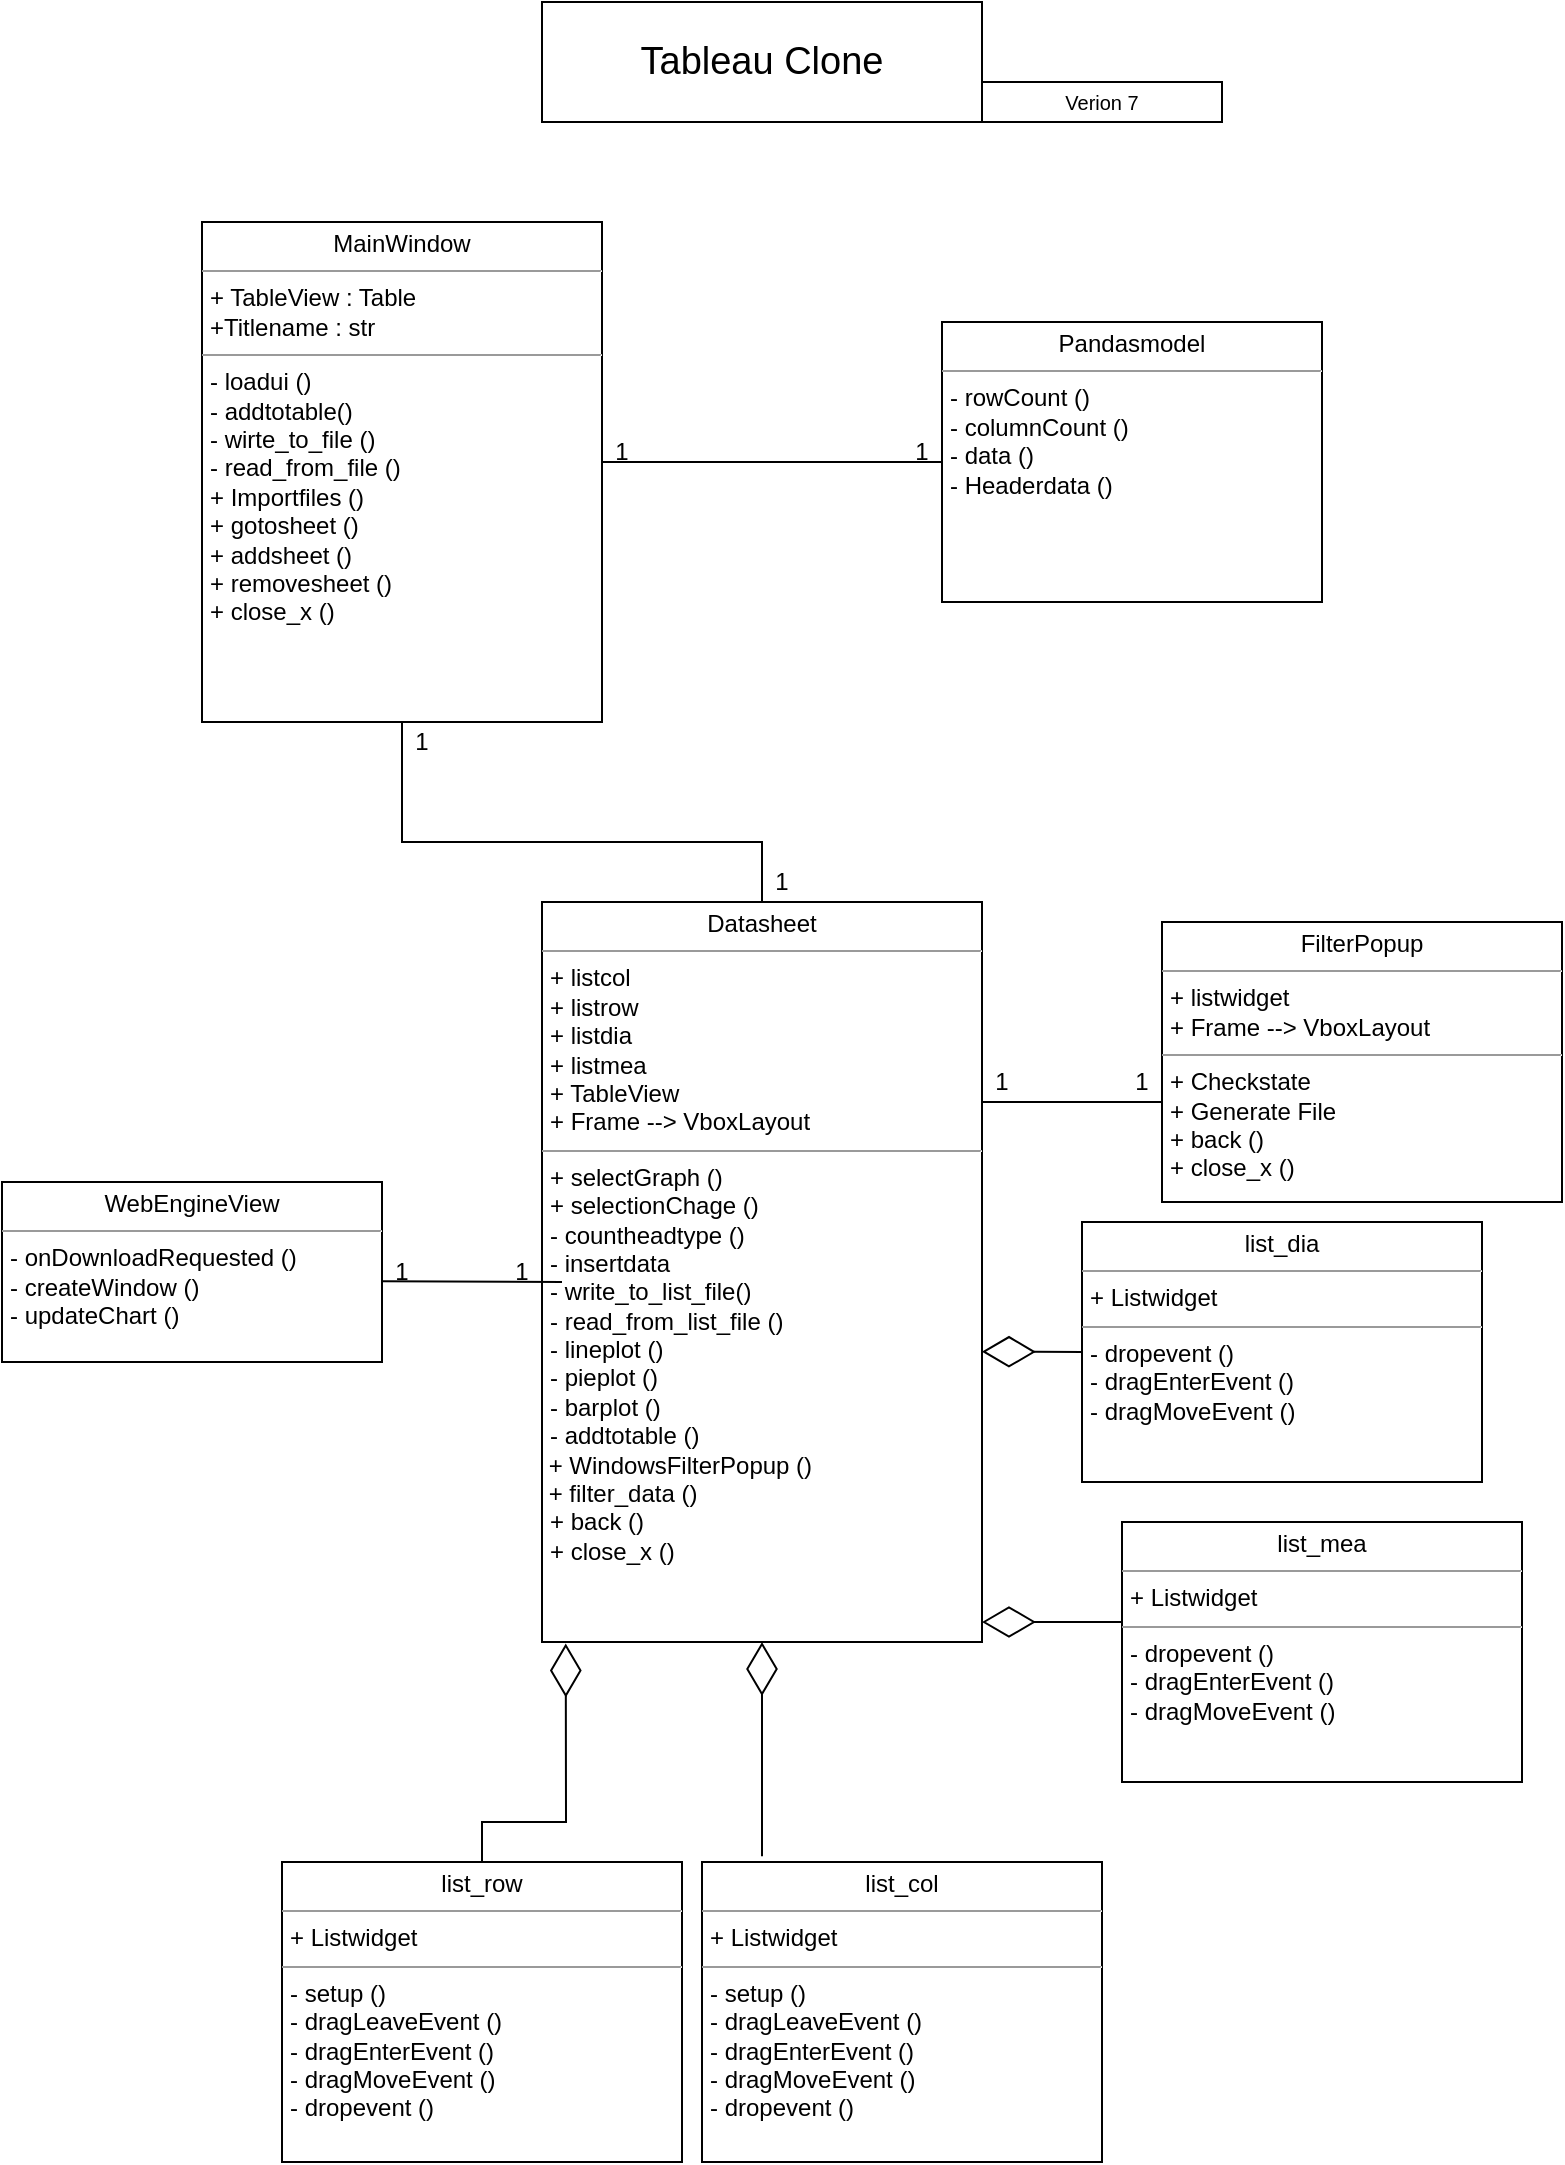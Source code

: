 <mxfile version="16.5.3" type="github"><diagram id="panOg57hfxrcQGpHvPJc" name="Page-1"><mxGraphModel dx="1560" dy="889" grid="1" gridSize="10" guides="1" tooltips="1" connect="1" arrows="1" fold="1" page="1" pageScale="1" pageWidth="827" pageHeight="1169" math="0" shadow="0"><root><mxCell id="0"/><mxCell id="1" parent="0"/><mxCell id="cvQjV-5X2mngGm0ExMAM-5" value="&lt;p style=&quot;margin: 0px ; margin-top: 4px ; text-align: center&quot;&gt;MainWindow&lt;/p&gt;&lt;hr size=&quot;1&quot;&gt;&lt;p style=&quot;margin: 0px ; margin-left: 4px&quot;&gt;+ TableView : Table&lt;br&gt;&lt;/p&gt;&lt;p style=&quot;margin: 0px ; margin-left: 4px&quot;&gt;+Titlename : str&lt;/p&gt;&lt;hr size=&quot;1&quot;&gt;&lt;p style=&quot;margin: 0px ; margin-left: 4px&quot;&gt;- loadui ()&lt;/p&gt;&lt;p style=&quot;margin: 0px ; margin-left: 4px&quot;&gt;- addtotable()&lt;br&gt;&lt;/p&gt;&lt;p style=&quot;margin: 0px 0px 0px 4px&quot;&gt;- wirte_to_file ()&lt;/p&gt;&lt;p style=&quot;margin: 0px 0px 0px 4px&quot;&gt;- read_from_file ()&lt;/p&gt;&lt;p style=&quot;margin: 0px ; margin-left: 4px&quot;&gt;+ Importfiles ()&amp;nbsp;&lt;br&gt;&lt;/p&gt;&lt;p style=&quot;margin: 0px 0px 0px 4px&quot;&gt;+ gotosheet ()&lt;/p&gt;&lt;p style=&quot;margin: 0px 0px 0px 4px&quot;&gt;+ addsheet ()&lt;/p&gt;&lt;p style=&quot;margin: 0px 0px 0px 4px&quot;&gt;+ removesheet ()&amp;nbsp;&lt;/p&gt;&lt;p style=&quot;margin: 0px ; margin-left: 4px&quot;&gt;+ close_x ()&lt;/p&gt;&lt;p style=&quot;margin: 0px ; margin-left: 4px&quot;&gt;&lt;br&gt;&lt;/p&gt;" style="verticalAlign=top;align=left;overflow=fill;fontSize=12;fontFamily=Helvetica;html=1;" parent="1" vertex="1"><mxGeometry x="140" y="160" width="200" height="250" as="geometry"/></mxCell><mxCell id="cvQjV-5X2mngGm0ExMAM-11" value="&lt;p style=&quot;margin: 0px ; margin-top: 4px ; text-align: center&quot;&gt;Pandasmodel&lt;/p&gt;&lt;hr size=&quot;1&quot;&gt;&lt;p style=&quot;margin: 0px ; margin-left: 4px&quot;&gt;- rowCount ()&lt;/p&gt;&lt;p style=&quot;margin: 0px ; margin-left: 4px&quot;&gt;- columnCount ()&lt;/p&gt;&lt;p style=&quot;margin: 0px ; margin-left: 4px&quot;&gt;&lt;span&gt;- data ()&lt;/span&gt;&lt;br&gt;&lt;/p&gt;&lt;p style=&quot;margin: 0px ; margin-left: 4px&quot;&gt;- Headerdata ()&lt;/p&gt;" style="verticalAlign=top;align=left;overflow=fill;fontSize=12;fontFamily=Helvetica;html=1;" parent="1" vertex="1"><mxGeometry x="510" y="210" width="190" height="140" as="geometry"/></mxCell><mxCell id="zzziiTx687vm24tdYh-Z-1" value="&lt;p style=&quot;margin: 0px ; margin-top: 4px ; text-align: center&quot;&gt;list_row&lt;/p&gt;&lt;hr size=&quot;1&quot;&gt;&lt;p style=&quot;margin: 0px ; margin-left: 4px&quot;&gt;+ Listwidget&lt;/p&gt;&lt;hr size=&quot;1&quot;&gt;&lt;p style=&quot;margin: 0px ; margin-left: 4px&quot;&gt;- setup ()&lt;/p&gt;&lt;p style=&quot;margin: 0px ; margin-left: 4px&quot;&gt;- dragLeaveEvent ()&lt;/p&gt;&lt;p style=&quot;margin: 0px ; margin-left: 4px&quot;&gt;- dragEnterEvent ()&lt;/p&gt;&lt;p style=&quot;margin: 0px ; margin-left: 4px&quot;&gt;- dragMoveEvent ()&lt;/p&gt;&lt;p style=&quot;margin: 0px ; margin-left: 4px&quot;&gt;- dropevent ()&lt;br&gt;&lt;/p&gt;" style="verticalAlign=top;align=left;overflow=fill;fontSize=12;fontFamily=Helvetica;html=1;" parent="1" vertex="1"><mxGeometry x="180" y="980" width="200" height="150" as="geometry"/></mxCell><mxCell id="zzziiTx687vm24tdYh-Z-2" value="" style="endArrow=none;html=1;rounded=0;entryX=0;entryY=0.5;entryDx=0;entryDy=0;startArrow=none;" parent="1" target="cvQjV-5X2mngGm0ExMAM-11" edge="1"><mxGeometry width="50" height="50" relative="1" as="geometry"><mxPoint x="340" y="280" as="sourcePoint"/><mxPoint x="440" y="340" as="targetPoint"/><Array as="points"/></mxGeometry></mxCell><mxCell id="zzziiTx687vm24tdYh-Z-4" value="1" style="text;html=1;strokeColor=none;fillColor=none;align=center;verticalAlign=middle;whiteSpace=wrap;rounded=0;" parent="1" vertex="1"><mxGeometry x="490" y="260" width="20" height="30" as="geometry"/></mxCell><mxCell id="zzziiTx687vm24tdYh-Z-5" value="&lt;p style=&quot;margin: 0px ; margin-top: 4px ; text-align: center&quot;&gt;Datasheet&lt;/p&gt;&lt;hr size=&quot;1&quot;&gt;&lt;p style=&quot;margin: 0px ; margin-left: 4px&quot;&gt;+ listcol&lt;br&gt;&lt;/p&gt;&lt;p style=&quot;margin: 0px ; margin-left: 4px&quot;&gt;+ listrow&lt;/p&gt;&lt;p style=&quot;margin: 0px ; margin-left: 4px&quot;&gt;+ listdia&lt;/p&gt;&lt;p style=&quot;margin: 0px ; margin-left: 4px&quot;&gt;+ listmea&lt;/p&gt;&lt;p style=&quot;margin: 0px ; margin-left: 4px&quot;&gt;+ TableView&lt;/p&gt;&lt;p style=&quot;margin: 0px ; margin-left: 4px&quot;&gt;&lt;span&gt;+ Frame --&amp;gt; VboxLayout&lt;/span&gt;&lt;br&gt;&lt;/p&gt;&lt;hr size=&quot;1&quot;&gt;&lt;p style=&quot;margin: 0px ; margin-left: 4px&quot;&gt;+ selectGraph ()&lt;/p&gt;&lt;p style=&quot;margin: 0px ; margin-left: 4px&quot;&gt;+ selectionChage ()&lt;/p&gt;&lt;p style=&quot;margin: 0px ; margin-left: 4px&quot;&gt;&lt;span&gt;- countheadtype ()&lt;/span&gt;&lt;br&gt;&lt;/p&gt;&lt;p style=&quot;margin: 0px ; margin-left: 4px&quot;&gt;- insertdata&lt;span&gt;&lt;br&gt;&lt;/span&gt;&lt;/p&gt;&lt;p style=&quot;margin: 0px ; margin-left: 4px&quot;&gt;- write_to_list_file()&lt;br&gt;&lt;/p&gt;&lt;p style=&quot;margin: 0px ; margin-left: 4px&quot;&gt;- read_from_list_file ()&lt;/p&gt;&lt;p style=&quot;margin: 0px ; margin-left: 4px&quot;&gt;- lineplot ()&lt;br&gt;- pieplot ()&lt;/p&gt;&lt;p style=&quot;margin: 0px ; margin-left: 4px&quot;&gt;- barplot ()&lt;/p&gt;&lt;p style=&quot;margin: 0px ; margin-left: 4px&quot;&gt;&lt;span&gt;- addtotable ()&lt;/span&gt;&lt;/p&gt;&amp;nbsp;+ WindowsFilterPopup ()&lt;br&gt;&amp;nbsp;+ filter_data ()&lt;br&gt;&lt;p style=&quot;margin: 0px ; margin-left: 4px&quot;&gt;&lt;span&gt;+ back ()&amp;nbsp;&lt;/span&gt;&lt;/p&gt;&lt;p style=&quot;margin: 0px ; margin-left: 4px&quot;&gt;+ close_x ()&lt;/p&gt;&lt;p style=&quot;margin: 0px ; margin-left: 4px&quot;&gt;&lt;br&gt;&lt;/p&gt;" style="verticalAlign=top;align=left;overflow=fill;fontSize=12;fontFamily=Helvetica;html=1;" parent="1" vertex="1"><mxGeometry x="310" y="500" width="220" height="370" as="geometry"/></mxCell><mxCell id="zzziiTx687vm24tdYh-Z-6" value="" style="endArrow=none;html=1;rounded=0;entryX=0;entryY=1;entryDx=0;entryDy=0;exitX=0;exitY=0;exitDx=0;exitDy=0;" parent="1" source="zzziiTx687vm24tdYh-Z-7" target="zzziiTx687vm24tdYh-Z-9" edge="1"><mxGeometry width="50" height="50" relative="1" as="geometry"><mxPoint x="420" y="440" as="sourcePoint"/><mxPoint x="350" y="440" as="targetPoint"/><Array as="points"><mxPoint x="240" y="470"/><mxPoint x="420" y="470"/></Array></mxGeometry></mxCell><mxCell id="zzziiTx687vm24tdYh-Z-7" value="1" style="text;html=1;strokeColor=none;fillColor=none;align=center;verticalAlign=middle;whiteSpace=wrap;rounded=0;" parent="1" vertex="1"><mxGeometry x="240" y="410" width="20" height="20" as="geometry"/></mxCell><mxCell id="zzziiTx687vm24tdYh-Z-9" value="1" style="text;html=1;strokeColor=none;fillColor=none;align=center;verticalAlign=middle;whiteSpace=wrap;rounded=0;" parent="1" vertex="1"><mxGeometry x="420" y="480" width="20" height="20" as="geometry"/></mxCell><mxCell id="zzziiTx687vm24tdYh-Z-3" value="1" style="text;html=1;strokeColor=none;fillColor=none;align=center;verticalAlign=middle;whiteSpace=wrap;rounded=0;" parent="1" vertex="1"><mxGeometry x="340" y="260" width="20" height="30" as="geometry"/></mxCell><mxCell id="zzziiTx687vm24tdYh-Z-15" value="" style="endArrow=diamondThin;endFill=0;endSize=24;html=1;rounded=0;exitX=0.5;exitY=0;exitDx=0;exitDy=0;entryX=0.054;entryY=1.002;entryDx=0;entryDy=0;entryPerimeter=0;" parent="1" source="zzziiTx687vm24tdYh-Z-1" edge="1" target="zzziiTx687vm24tdYh-Z-5"><mxGeometry width="160" relative="1" as="geometry"><mxPoint x="570" y="810" as="sourcePoint"/><mxPoint x="390" y="810" as="targetPoint"/><Array as="points"><mxPoint x="280" y="960"/><mxPoint x="322" y="960"/></Array></mxGeometry></mxCell><mxCell id="zzziiTx687vm24tdYh-Z-16" value="&lt;p style=&quot;margin: 0px ; margin-top: 4px ; text-align: center&quot;&gt;list_dia&lt;/p&gt;&lt;hr size=&quot;1&quot;&gt;&lt;p style=&quot;margin: 0px ; margin-left: 4px&quot;&gt;+ Listwidget&lt;/p&gt;&lt;hr size=&quot;1&quot;&gt;&lt;p style=&quot;margin: 0px ; margin-left: 4px&quot;&gt;- dropevent ()&lt;/p&gt;&lt;p style=&quot;margin: 0px ; margin-left: 4px&quot;&gt;- dragEnterEvent ()&lt;/p&gt;&lt;p style=&quot;margin: 0px ; margin-left: 4px&quot;&gt;- dragMoveEvent ()&lt;/p&gt;" style="verticalAlign=top;align=left;overflow=fill;fontSize=12;fontFamily=Helvetica;html=1;" parent="1" vertex="1"><mxGeometry x="580" y="660" width="200" height="130" as="geometry"/></mxCell><mxCell id="zzziiTx687vm24tdYh-Z-20" value="&lt;font style=&quot;font-size: 19px&quot;&gt;Tableau Clone&lt;/font&gt;" style="rounded=0;whiteSpace=wrap;html=1;" parent="1" vertex="1"><mxGeometry x="310" y="50" width="220" height="60" as="geometry"/></mxCell><mxCell id="m6uUywkSEHwY5e0RCAnY-1" value="&lt;p style=&quot;margin: 0px ; margin-top: 4px ; text-align: center&quot;&gt;FilterPopup&lt;/p&gt;&lt;hr size=&quot;1&quot;&gt;&lt;p style=&quot;margin: 0px ; margin-left: 4px&quot;&gt;+ listwidget&lt;/p&gt;&lt;p style=&quot;margin: 0px ; margin-left: 4px&quot;&gt;+ Frame --&amp;gt; VboxLayout&lt;br&gt;&lt;/p&gt;&lt;hr size=&quot;1&quot;&gt;&lt;p style=&quot;margin: 0px ; margin-left: 4px&quot;&gt;+ Checkstate&lt;/p&gt;&lt;p style=&quot;margin: 0px ; margin-left: 4px&quot;&gt;+ Generate File&lt;/p&gt;&lt;p style=&quot;margin: 0px ; margin-left: 4px&quot;&gt;+ back ()&amp;nbsp;&lt;/p&gt;&lt;p style=&quot;margin: 0px ; margin-left: 4px&quot;&gt;+ close_x ()&lt;/p&gt;&lt;p style=&quot;margin: 0px ; margin-left: 4px&quot;&gt;&lt;br&gt;&lt;/p&gt;" style="verticalAlign=top;align=left;overflow=fill;fontSize=12;fontFamily=Helvetica;html=1;" vertex="1" parent="1"><mxGeometry x="620" y="510" width="200" height="140" as="geometry"/></mxCell><mxCell id="m6uUywkSEHwY5e0RCAnY-2" value="&lt;p style=&quot;margin: 0px ; margin-top: 4px ; text-align: center&quot;&gt;list_col&lt;/p&gt;&lt;hr size=&quot;1&quot;&gt;&lt;p style=&quot;margin: 0px ; margin-left: 4px&quot;&gt;+ Listwidget&lt;/p&gt;&lt;hr size=&quot;1&quot;&gt;&lt;p style=&quot;margin: 0px 0px 0px 4px&quot;&gt;- setup ()&lt;/p&gt;&lt;p style=&quot;margin: 0px 0px 0px 4px&quot;&gt;- dragLeaveEvent ()&lt;/p&gt;&lt;p style=&quot;margin: 0px 0px 0px 4px&quot;&gt;- dragEnterEvent ()&lt;/p&gt;&lt;p style=&quot;margin: 0px 0px 0px 4px&quot;&gt;- dragMoveEvent ()&lt;/p&gt;&lt;p style=&quot;margin: 0px 0px 0px 4px&quot;&gt;- dropevent ()&lt;/p&gt;" style="verticalAlign=top;align=left;overflow=fill;fontSize=12;fontFamily=Helvetica;html=1;" vertex="1" parent="1"><mxGeometry x="390" y="980" width="200" height="150" as="geometry"/></mxCell><mxCell id="m6uUywkSEHwY5e0RCAnY-3" value="" style="endArrow=diamondThin;endFill=0;endSize=24;html=1;rounded=0;exitX=0.15;exitY=-0.019;exitDx=0;exitDy=0;exitPerimeter=0;entryX=0.5;entryY=1;entryDx=0;entryDy=0;" edge="1" parent="1" source="m6uUywkSEHwY5e0RCAnY-2" target="zzziiTx687vm24tdYh-Z-5"><mxGeometry width="160" relative="1" as="geometry"><mxPoint x="290" y="900" as="sourcePoint"/><mxPoint x="470" y="940" as="targetPoint"/><Array as="points"/></mxGeometry></mxCell><mxCell id="m6uUywkSEHwY5e0RCAnY-4" value="&lt;p style=&quot;margin: 0px ; margin-top: 4px ; text-align: center&quot;&gt;list_mea&lt;/p&gt;&lt;hr size=&quot;1&quot;&gt;&lt;p style=&quot;margin: 0px ; margin-left: 4px&quot;&gt;+ Listwidget&lt;/p&gt;&lt;hr size=&quot;1&quot;&gt;&lt;p style=&quot;margin: 0px ; margin-left: 4px&quot;&gt;- dropevent ()&lt;/p&gt;&lt;p style=&quot;margin: 0px ; margin-left: 4px&quot;&gt;- dragEnterEvent ()&lt;/p&gt;&lt;p style=&quot;margin: 0px ; margin-left: 4px&quot;&gt;- dragMoveEvent ()&lt;/p&gt;" style="verticalAlign=top;align=left;overflow=fill;fontSize=12;fontFamily=Helvetica;html=1;" vertex="1" parent="1"><mxGeometry x="600" y="810" width="200" height="130" as="geometry"/></mxCell><mxCell id="m6uUywkSEHwY5e0RCAnY-5" value="" style="endArrow=diamondThin;endFill=0;endSize=24;html=1;rounded=0;" edge="1" parent="1"><mxGeometry width="160" relative="1" as="geometry"><mxPoint x="600" y="860" as="sourcePoint"/><mxPoint x="530" y="860" as="targetPoint"/><Array as="points"/></mxGeometry></mxCell><mxCell id="m6uUywkSEHwY5e0RCAnY-6" value="" style="endArrow=none;html=1;rounded=0;entryX=0;entryY=1;entryDx=0;entryDy=0;exitX=1;exitY=1;exitDx=0;exitDy=0;" edge="1" parent="1" source="m6uUywkSEHwY5e0RCAnY-8" target="m6uUywkSEHwY5e0RCAnY-7"><mxGeometry width="50" height="50" relative="1" as="geometry"><mxPoint x="430" y="400" as="sourcePoint"/><mxPoint x="430" y="510" as="targetPoint"/><Array as="points"/></mxGeometry></mxCell><mxCell id="m6uUywkSEHwY5e0RCAnY-7" value="1" style="text;html=1;strokeColor=none;fillColor=none;align=center;verticalAlign=middle;whiteSpace=wrap;rounded=0;" vertex="1" parent="1"><mxGeometry x="530" y="580" width="20" height="20" as="geometry"/></mxCell><mxCell id="m6uUywkSEHwY5e0RCAnY-8" value="1" style="text;html=1;strokeColor=none;fillColor=none;align=center;verticalAlign=middle;whiteSpace=wrap;rounded=0;" vertex="1" parent="1"><mxGeometry x="600" y="580" width="20" height="20" as="geometry"/></mxCell><mxCell id="m6uUywkSEHwY5e0RCAnY-9" value="&lt;p style=&quot;margin: 0px ; margin-top: 4px ; text-align: center&quot;&gt;WebEngineView&lt;/p&gt;&lt;hr size=&quot;1&quot;&gt;&lt;p style=&quot;margin: 0px ; margin-left: 4px&quot;&gt;-&amp;nbsp;onDownloadRequested ()&lt;/p&gt;&lt;p style=&quot;margin: 0px ; margin-left: 4px&quot;&gt;-&amp;nbsp;createWindow ()&lt;/p&gt;&lt;p style=&quot;margin: 0px ; margin-left: 4px&quot;&gt;-&amp;nbsp;updateChart ()&lt;/p&gt;" style="verticalAlign=top;align=left;overflow=fill;fontSize=12;fontFamily=Helvetica;html=1;" vertex="1" parent="1"><mxGeometry x="40" y="640" width="190" height="90" as="geometry"/></mxCell><mxCell id="m6uUywkSEHwY5e0RCAnY-10" value="" style="endArrow=none;html=1;rounded=0;startArrow=none;" edge="1" parent="1"><mxGeometry width="50" height="50" relative="1" as="geometry"><mxPoint x="230" y="689.57" as="sourcePoint"/><mxPoint x="320" y="690" as="targetPoint"/><Array as="points"/></mxGeometry></mxCell><mxCell id="m6uUywkSEHwY5e0RCAnY-11" value="1" style="text;html=1;strokeColor=none;fillColor=none;align=center;verticalAlign=middle;whiteSpace=wrap;rounded=0;" vertex="1" parent="1"><mxGeometry x="290" y="670" width="20" height="30" as="geometry"/></mxCell><mxCell id="m6uUywkSEHwY5e0RCAnY-13" value="1" style="text;html=1;strokeColor=none;fillColor=none;align=center;verticalAlign=middle;whiteSpace=wrap;rounded=0;" vertex="1" parent="1"><mxGeometry x="230" y="670" width="20" height="30" as="geometry"/></mxCell><mxCell id="m6uUywkSEHwY5e0RCAnY-16" value="" style="endArrow=diamondThin;endFill=0;endSize=24;html=1;rounded=0;exitX=0;exitY=0.5;exitDx=0;exitDy=0;" edge="1" parent="1" source="zzziiTx687vm24tdYh-Z-16"><mxGeometry width="160" relative="1" as="geometry"><mxPoint x="600" y="724.82" as="sourcePoint"/><mxPoint x="530" y="724.82" as="targetPoint"/><Array as="points"/></mxGeometry></mxCell><mxCell id="m6uUywkSEHwY5e0RCAnY-18" value="&lt;font style=&quot;font-size: 10px&quot;&gt;Verion 7&lt;/font&gt;" style="rounded=0;whiteSpace=wrap;html=1;" vertex="1" parent="1"><mxGeometry x="530" y="90" width="120" height="20" as="geometry"/></mxCell></root></mxGraphModel></diagram></mxfile>